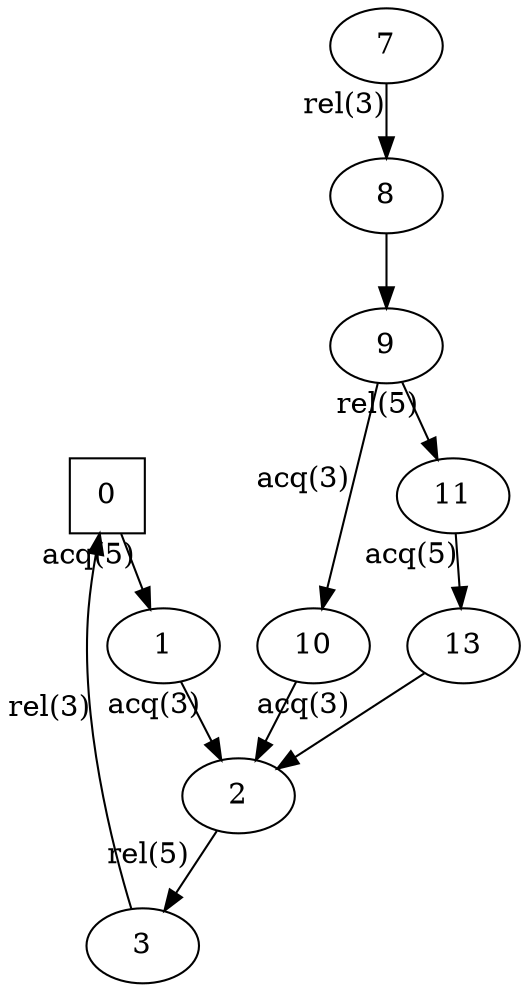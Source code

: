 digraph auto_3{
0[shape=square];
1;
2;
3;
7;
8;
9;
10;
11;
13;
3 -> 0[xlabel="rel(3)"];
8 -> 9;
11 -> 13[xlabel="acq(5)"];
13 -> 2[xlabel="acq(3)"];
10 -> 2;
7 -> 8[xlabel="rel(3)"];
1 -> 2[xlabel="acq(3)"];
9 -> 10[xlabel="acq(3)"];
9 -> 11[xlabel="rel(5)"];
0 -> 1[xlabel="acq(5)"];
2 -> 3[xlabel="rel(5)"];
}
